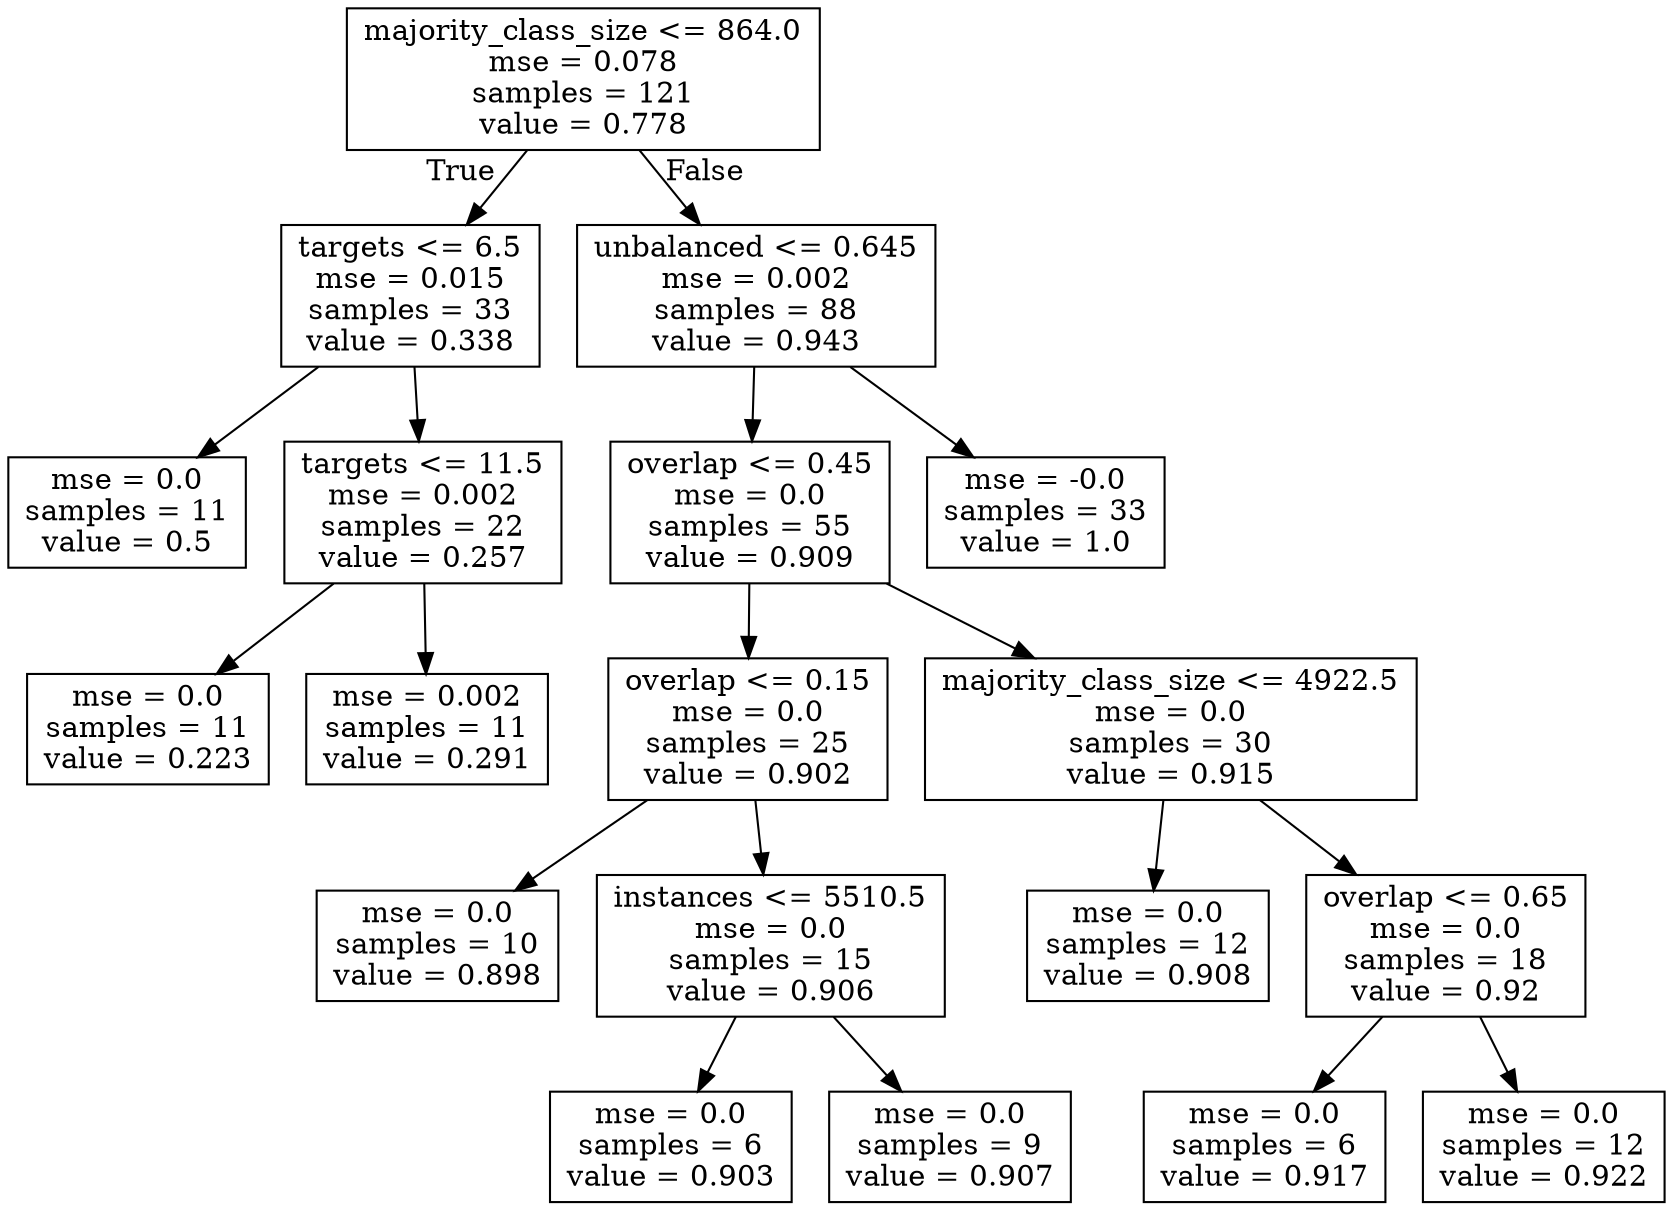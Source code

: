 digraph Tree {
node [shape=box] ;
0 [label="majority_class_size <= 864.0\nmse = 0.078\nsamples = 121\nvalue = 0.778"] ;
1 [label="targets <= 6.5\nmse = 0.015\nsamples = 33\nvalue = 0.338"] ;
0 -> 1 [labeldistance=2.5, labelangle=45, headlabel="True"] ;
2 [label="mse = 0.0\nsamples = 11\nvalue = 0.5"] ;
1 -> 2 ;
3 [label="targets <= 11.5\nmse = 0.002\nsamples = 22\nvalue = 0.257"] ;
1 -> 3 ;
4 [label="mse = 0.0\nsamples = 11\nvalue = 0.223"] ;
3 -> 4 ;
5 [label="mse = 0.002\nsamples = 11\nvalue = 0.291"] ;
3 -> 5 ;
6 [label="unbalanced <= 0.645\nmse = 0.002\nsamples = 88\nvalue = 0.943"] ;
0 -> 6 [labeldistance=2.5, labelangle=-45, headlabel="False"] ;
7 [label="overlap <= 0.45\nmse = 0.0\nsamples = 55\nvalue = 0.909"] ;
6 -> 7 ;
8 [label="overlap <= 0.15\nmse = 0.0\nsamples = 25\nvalue = 0.902"] ;
7 -> 8 ;
9 [label="mse = 0.0\nsamples = 10\nvalue = 0.898"] ;
8 -> 9 ;
10 [label="instances <= 5510.5\nmse = 0.0\nsamples = 15\nvalue = 0.906"] ;
8 -> 10 ;
11 [label="mse = 0.0\nsamples = 6\nvalue = 0.903"] ;
10 -> 11 ;
12 [label="mse = 0.0\nsamples = 9\nvalue = 0.907"] ;
10 -> 12 ;
13 [label="majority_class_size <= 4922.5\nmse = 0.0\nsamples = 30\nvalue = 0.915"] ;
7 -> 13 ;
14 [label="mse = 0.0\nsamples = 12\nvalue = 0.908"] ;
13 -> 14 ;
15 [label="overlap <= 0.65\nmse = 0.0\nsamples = 18\nvalue = 0.92"] ;
13 -> 15 ;
16 [label="mse = 0.0\nsamples = 6\nvalue = 0.917"] ;
15 -> 16 ;
17 [label="mse = 0.0\nsamples = 12\nvalue = 0.922"] ;
15 -> 17 ;
18 [label="mse = -0.0\nsamples = 33\nvalue = 1.0"] ;
6 -> 18 ;
}